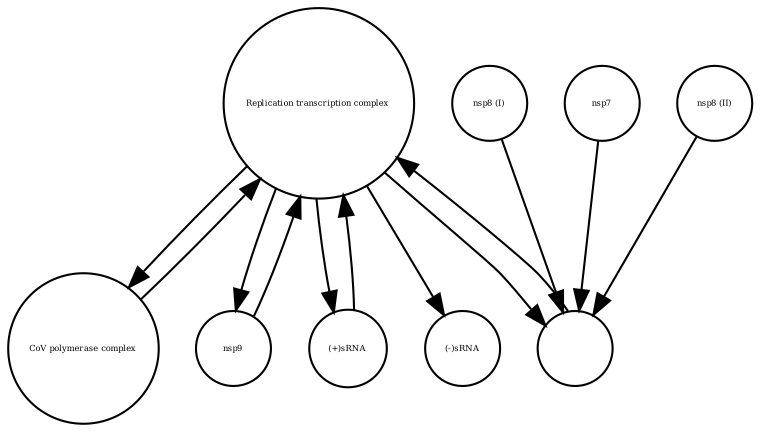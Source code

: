 strict digraph  {
"(-)sRNA" [annotation="", bipartite=0, cls="nucleic acid feature", fontsize=4, label="(-)sRNA", shape=circle];
"CoV polymerase complex" [annotation="", bipartite=0, cls=complex, fontsize=4, label="CoV polymerase complex", shape=circle];
nsp9 [annotation="", bipartite=0, cls=macromolecule, fontsize=4, label=nsp9, shape=circle];
"(+)sRNA" [annotation="", bipartite=0, cls="nucleic acid feature", fontsize=4, label="(+)sRNA", shape=circle];
"nsp8 (I)" [annotation="", bipartite=0, cls=macromolecule, fontsize=4, label="nsp8 (I)", shape=circle];
nsp7 [annotation="", bipartite=0, cls=macromolecule, fontsize=4, label=nsp7, shape=circle];
"nsp8 (II)" [annotation="", bipartite=0, cls=macromolecule, fontsize=4, label="nsp8 (II)", shape=circle];
" " [annotation="", bipartite=0, cls=complex, fontsize=4, label=" ", shape=circle];
"Replication transcription complex " [annotation="", bipartite=0, cls=complex, fontsize=4, label="Replication transcription complex ", shape=circle];
"CoV polymerase complex" -> "Replication transcription complex "  [annotation="", interaction_type=production];
nsp9 -> "Replication transcription complex "  [annotation="", interaction_type=production];
"(+)sRNA" -> "Replication transcription complex "  [annotation="", interaction_type=production];
"nsp8 (I)" -> " "  [annotation="", interaction_type=production];
nsp7 -> " "  [annotation="", interaction_type=production];
"nsp8 (II)" -> " "  [annotation="", interaction_type=production];
" " -> "Replication transcription complex "  [annotation="", interaction_type=production];
"Replication transcription complex " -> "(-)sRNA"  [annotation="", interaction_type=production];
"Replication transcription complex " -> "CoV polymerase complex"  [annotation="", interaction_type=production];
"Replication transcription complex " -> nsp9  [annotation="", interaction_type=production];
"Replication transcription complex " -> "(+)sRNA"  [annotation="", interaction_type=production];
"Replication transcription complex " -> " "  [annotation="", interaction_type=production];
}
